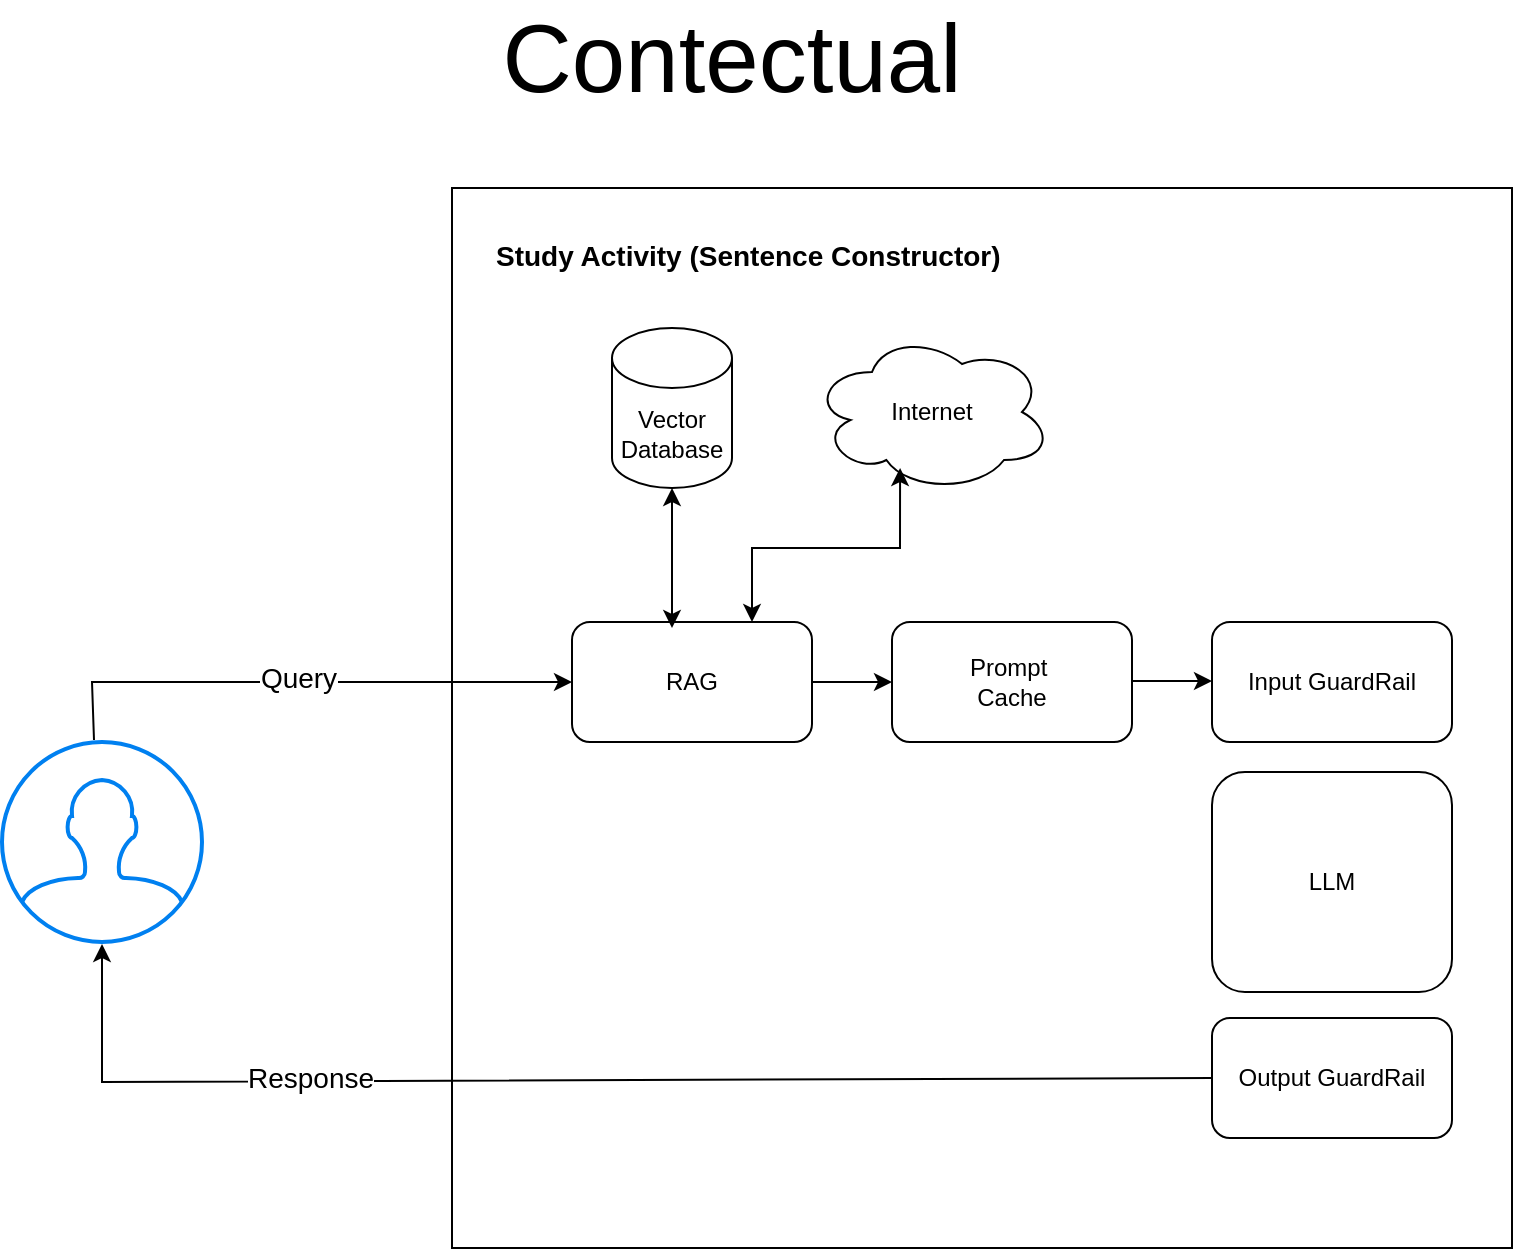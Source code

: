 <mxfile version="26.0.11">
  <diagram id="C5RBs43oDa-KdzZeNtuy" name="data">
    <mxGraphModel dx="1224" dy="664" grid="1" gridSize="10" guides="1" tooltips="1" connect="1" arrows="1" fold="1" page="1" pageScale="1" pageWidth="827" pageHeight="1169" math="0" shadow="0">
      <root>
        <mxCell id="WIyWlLk6GJQsqaUBKTNV-0" />
        <mxCell id="WIyWlLk6GJQsqaUBKTNV-1" parent="WIyWlLk6GJQsqaUBKTNV-0" />
        <mxCell id="7hEb1Mnn6MyJIdi7MjDk-0" value="&lt;font style=&quot;font-size: 48px;&quot;&gt;Contectual&lt;/font&gt;" style="text;html=1;align=center;verticalAlign=middle;whiteSpace=wrap;rounded=0;" vertex="1" parent="WIyWlLk6GJQsqaUBKTNV-1">
          <mxGeometry x="370" y="40" width="60" height="30" as="geometry" />
        </mxCell>
        <mxCell id="7hEb1Mnn6MyJIdi7MjDk-1" value="" style="html=1;verticalLabelPosition=bottom;align=center;labelBackgroundColor=#ffffff;verticalAlign=top;strokeWidth=2;strokeColor=#0080F0;shadow=0;dashed=0;shape=mxgraph.ios7.icons.user;" vertex="1" parent="WIyWlLk6GJQsqaUBKTNV-1">
          <mxGeometry x="35" y="397" width="100" height="100" as="geometry" />
        </mxCell>
        <mxCell id="7hEb1Mnn6MyJIdi7MjDk-2" value="" style="whiteSpace=wrap;html=1;aspect=fixed;fillColor=none;" vertex="1" parent="WIyWlLk6GJQsqaUBKTNV-1">
          <mxGeometry x="260" y="120" width="530" height="530" as="geometry" />
        </mxCell>
        <mxCell id="7hEb1Mnn6MyJIdi7MjDk-6" value="" style="endArrow=classic;html=1;rounded=0;exitX=0.46;exitY=-0.01;exitDx=0;exitDy=0;exitPerimeter=0;entryX=0;entryY=0.5;entryDx=0;entryDy=0;" edge="1" parent="WIyWlLk6GJQsqaUBKTNV-1" source="7hEb1Mnn6MyJIdi7MjDk-1" target="7hEb1Mnn6MyJIdi7MjDk-7">
          <mxGeometry width="50" height="50" relative="1" as="geometry">
            <mxPoint x="86" y="327" as="sourcePoint" />
            <mxPoint x="310" y="367" as="targetPoint" />
            <Array as="points">
              <mxPoint x="80" y="367" />
            </Array>
          </mxGeometry>
        </mxCell>
        <mxCell id="7hEb1Mnn6MyJIdi7MjDk-19" value="&lt;font style=&quot;font-size: 14px;&quot;&gt;Query&lt;/font&gt;" style="edgeLabel;html=1;align=center;verticalAlign=middle;resizable=0;points=[];" vertex="1" connectable="0" parent="7hEb1Mnn6MyJIdi7MjDk-6">
          <mxGeometry x="-0.018" y="2" relative="1" as="geometry">
            <mxPoint as="offset" />
          </mxGeometry>
        </mxCell>
        <mxCell id="7hEb1Mnn6MyJIdi7MjDk-7" value="RAG" style="rounded=1;whiteSpace=wrap;html=1;" vertex="1" parent="WIyWlLk6GJQsqaUBKTNV-1">
          <mxGeometry x="320" y="337" width="120" height="60" as="geometry" />
        </mxCell>
        <mxCell id="7hEb1Mnn6MyJIdi7MjDk-8" value="&lt;h1 style=&quot;margin-top: 0px;&quot;&gt;&lt;font style=&quot;font-size: 14px;&quot;&gt;Study Activity (Sentence Constructor)&lt;/font&gt;&lt;/h1&gt;" style="text;html=1;whiteSpace=wrap;overflow=hidden;rounded=0;" vertex="1" parent="WIyWlLk6GJQsqaUBKTNV-1">
          <mxGeometry x="280" y="130" width="270" height="40" as="geometry" />
        </mxCell>
        <mxCell id="7hEb1Mnn6MyJIdi7MjDk-9" value="Prompt&amp;nbsp;&lt;div&gt;Cache&lt;/div&gt;" style="rounded=1;whiteSpace=wrap;html=1;" vertex="1" parent="WIyWlLk6GJQsqaUBKTNV-1">
          <mxGeometry x="480" y="337" width="120" height="60" as="geometry" />
        </mxCell>
        <mxCell id="7hEb1Mnn6MyJIdi7MjDk-10" value="Input GuardRail" style="rounded=1;whiteSpace=wrap;html=1;" vertex="1" parent="WIyWlLk6GJQsqaUBKTNV-1">
          <mxGeometry x="640" y="337" width="120" height="60" as="geometry" />
        </mxCell>
        <mxCell id="7hEb1Mnn6MyJIdi7MjDk-11" value="LLM" style="rounded=1;whiteSpace=wrap;html=1;" vertex="1" parent="WIyWlLk6GJQsqaUBKTNV-1">
          <mxGeometry x="640" y="412" width="120" height="110" as="geometry" />
        </mxCell>
        <mxCell id="7hEb1Mnn6MyJIdi7MjDk-13" value="Output GuardRail" style="rounded=1;whiteSpace=wrap;html=1;" vertex="1" parent="WIyWlLk6GJQsqaUBKTNV-1">
          <mxGeometry x="640" y="535" width="120" height="60" as="geometry" />
        </mxCell>
        <mxCell id="7hEb1Mnn6MyJIdi7MjDk-15" value="" style="endArrow=classic;html=1;rounded=0;entryX=0;entryY=0.5;entryDx=0;entryDy=0;exitX=1;exitY=0.5;exitDx=0;exitDy=0;" edge="1" parent="WIyWlLk6GJQsqaUBKTNV-1" source="7hEb1Mnn6MyJIdi7MjDk-7" target="7hEb1Mnn6MyJIdi7MjDk-9">
          <mxGeometry width="50" height="50" relative="1" as="geometry">
            <mxPoint x="470" y="517" as="sourcePoint" />
            <mxPoint x="520" y="467" as="targetPoint" />
          </mxGeometry>
        </mxCell>
        <mxCell id="7hEb1Mnn6MyJIdi7MjDk-16" value="" style="endArrow=classic;html=1;rounded=0;entryX=0;entryY=0.5;entryDx=0;entryDy=0;exitX=1;exitY=0.5;exitDx=0;exitDy=0;" edge="1" parent="WIyWlLk6GJQsqaUBKTNV-1">
          <mxGeometry width="50" height="50" relative="1" as="geometry">
            <mxPoint x="600" y="366.5" as="sourcePoint" />
            <mxPoint x="640" y="366.5" as="targetPoint" />
          </mxGeometry>
        </mxCell>
        <mxCell id="7hEb1Mnn6MyJIdi7MjDk-17" value="" style="endArrow=classic;html=1;rounded=0;exitX=0;exitY=0.5;exitDx=0;exitDy=0;entryX=0.5;entryY=1.01;entryDx=0;entryDy=0;entryPerimeter=0;" edge="1" parent="WIyWlLk6GJQsqaUBKTNV-1" source="7hEb1Mnn6MyJIdi7MjDk-13" target="7hEb1Mnn6MyJIdi7MjDk-1">
          <mxGeometry width="50" height="50" relative="1" as="geometry">
            <mxPoint x="91" y="406" as="sourcePoint" />
            <mxPoint x="330" y="377" as="targetPoint" />
            <Array as="points">
              <mxPoint x="85" y="567" />
            </Array>
          </mxGeometry>
        </mxCell>
        <mxCell id="7hEb1Mnn6MyJIdi7MjDk-20" value="&lt;font style=&quot;font-size: 14px;&quot;&gt;Response&lt;/font&gt;" style="edgeLabel;html=1;align=center;verticalAlign=middle;resizable=0;points=[];" vertex="1" connectable="0" parent="7hEb1Mnn6MyJIdi7MjDk-17">
          <mxGeometry x="0.446" y="-2" relative="1" as="geometry">
            <mxPoint as="offset" />
          </mxGeometry>
        </mxCell>
        <mxCell id="7hEb1Mnn6MyJIdi7MjDk-21" value="Internet" style="ellipse;shape=cloud;whiteSpace=wrap;html=1;" vertex="1" parent="WIyWlLk6GJQsqaUBKTNV-1">
          <mxGeometry x="440" y="192" width="120" height="80" as="geometry" />
        </mxCell>
        <mxCell id="7hEb1Mnn6MyJIdi7MjDk-22" value="Vector Database" style="shape=cylinder3;whiteSpace=wrap;html=1;boundedLbl=1;backgroundOutline=1;size=15;" vertex="1" parent="WIyWlLk6GJQsqaUBKTNV-1">
          <mxGeometry x="340" y="190" width="60" height="80" as="geometry" />
        </mxCell>
        <mxCell id="7hEb1Mnn6MyJIdi7MjDk-24" value="" style="endArrow=classic;startArrow=classic;html=1;rounded=0;exitX=0.75;exitY=0;exitDx=0;exitDy=0;entryX=0.367;entryY=0.85;entryDx=0;entryDy=0;entryPerimeter=0;" edge="1" parent="WIyWlLk6GJQsqaUBKTNV-1" source="7hEb1Mnn6MyJIdi7MjDk-7" target="7hEb1Mnn6MyJIdi7MjDk-21">
          <mxGeometry width="50" height="50" relative="1" as="geometry">
            <mxPoint x="430" y="320" as="sourcePoint" />
            <mxPoint x="480" y="270" as="targetPoint" />
            <Array as="points">
              <mxPoint x="410" y="300" />
              <mxPoint x="484" y="300" />
            </Array>
          </mxGeometry>
        </mxCell>
        <mxCell id="7hEb1Mnn6MyJIdi7MjDk-25" value="" style="endArrow=classic;startArrow=classic;html=1;rounded=0;entryX=0.5;entryY=1;entryDx=0;entryDy=0;entryPerimeter=0;" edge="1" parent="WIyWlLk6GJQsqaUBKTNV-1" target="7hEb1Mnn6MyJIdi7MjDk-22">
          <mxGeometry width="50" height="50" relative="1" as="geometry">
            <mxPoint x="370" y="340" as="sourcePoint" />
            <mxPoint x="494" y="270" as="targetPoint" />
            <Array as="points" />
          </mxGeometry>
        </mxCell>
      </root>
    </mxGraphModel>
  </diagram>
</mxfile>
